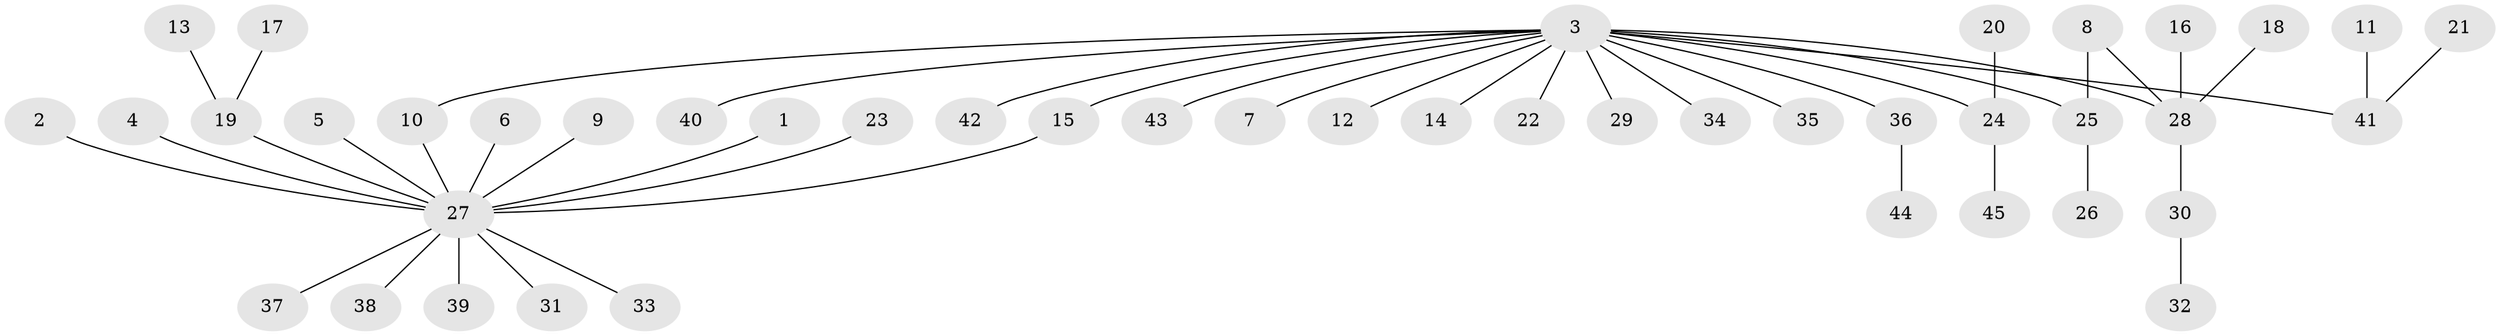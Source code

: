 // original degree distribution, {19: 0.011235955056179775, 3: 0.06741573033707865, 17: 0.011235955056179775, 4: 0.056179775280898875, 2: 0.15730337078651685, 7: 0.011235955056179775, 5: 0.033707865168539325, 1: 0.651685393258427}
// Generated by graph-tools (version 1.1) at 2025/25/03/09/25 03:25:55]
// undirected, 45 vertices, 46 edges
graph export_dot {
graph [start="1"]
  node [color=gray90,style=filled];
  1;
  2;
  3;
  4;
  5;
  6;
  7;
  8;
  9;
  10;
  11;
  12;
  13;
  14;
  15;
  16;
  17;
  18;
  19;
  20;
  21;
  22;
  23;
  24;
  25;
  26;
  27;
  28;
  29;
  30;
  31;
  32;
  33;
  34;
  35;
  36;
  37;
  38;
  39;
  40;
  41;
  42;
  43;
  44;
  45;
  1 -- 27 [weight=1.0];
  2 -- 27 [weight=1.0];
  3 -- 7 [weight=1.0];
  3 -- 10 [weight=1.0];
  3 -- 12 [weight=1.0];
  3 -- 14 [weight=1.0];
  3 -- 15 [weight=1.0];
  3 -- 22 [weight=1.0];
  3 -- 24 [weight=2.0];
  3 -- 25 [weight=1.0];
  3 -- 28 [weight=1.0];
  3 -- 29 [weight=1.0];
  3 -- 34 [weight=1.0];
  3 -- 35 [weight=1.0];
  3 -- 36 [weight=1.0];
  3 -- 40 [weight=1.0];
  3 -- 41 [weight=1.0];
  3 -- 42 [weight=1.0];
  3 -- 43 [weight=1.0];
  4 -- 27 [weight=1.0];
  5 -- 27 [weight=1.0];
  6 -- 27 [weight=1.0];
  8 -- 25 [weight=1.0];
  8 -- 28 [weight=1.0];
  9 -- 27 [weight=1.0];
  10 -- 27 [weight=1.0];
  11 -- 41 [weight=1.0];
  13 -- 19 [weight=1.0];
  15 -- 27 [weight=1.0];
  16 -- 28 [weight=1.0];
  17 -- 19 [weight=1.0];
  18 -- 28 [weight=1.0];
  19 -- 27 [weight=1.0];
  20 -- 24 [weight=1.0];
  21 -- 41 [weight=1.0];
  23 -- 27 [weight=1.0];
  24 -- 45 [weight=1.0];
  25 -- 26 [weight=1.0];
  27 -- 31 [weight=1.0];
  27 -- 33 [weight=1.0];
  27 -- 37 [weight=1.0];
  27 -- 38 [weight=1.0];
  27 -- 39 [weight=1.0];
  28 -- 30 [weight=1.0];
  30 -- 32 [weight=1.0];
  36 -- 44 [weight=1.0];
}

